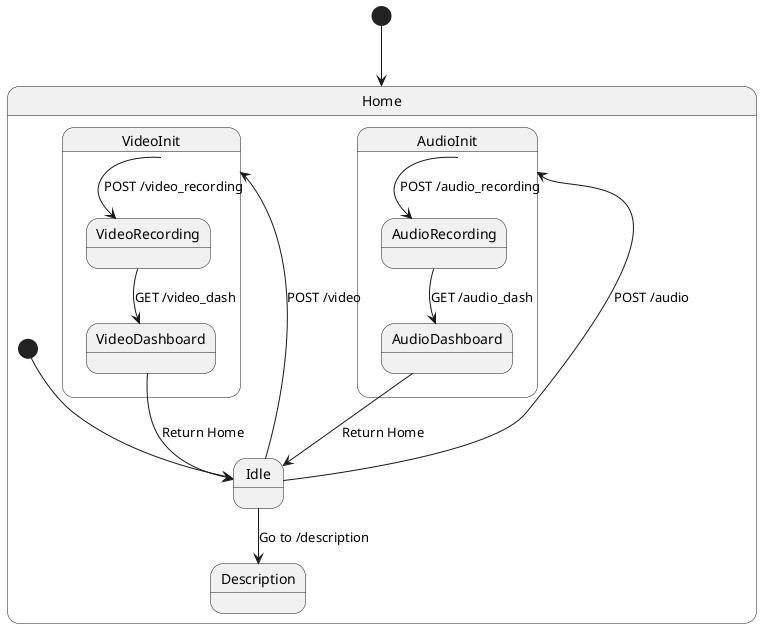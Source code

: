 @startuml state_machine_diagram

[*] --> Home

state Home {
  [*] --> Idle
  Idle --> Description : Go to /description
  Idle --> VideoInit : POST /video
  Idle --> AudioInit : POST /audio
}

state VideoInit {
  VideoInit --> VideoRecording : POST /video_recording
  VideoRecording --> VideoDashboard : GET /video_dash
  VideoDashboard --> Idle : Return Home
}

state AudioInit {
  AudioInit --> AudioRecording : POST /audio_recording
  AudioRecording --> AudioDashboard : GET /audio_dash
  AudioDashboard --> Idle : Return Home
}

@enduml
